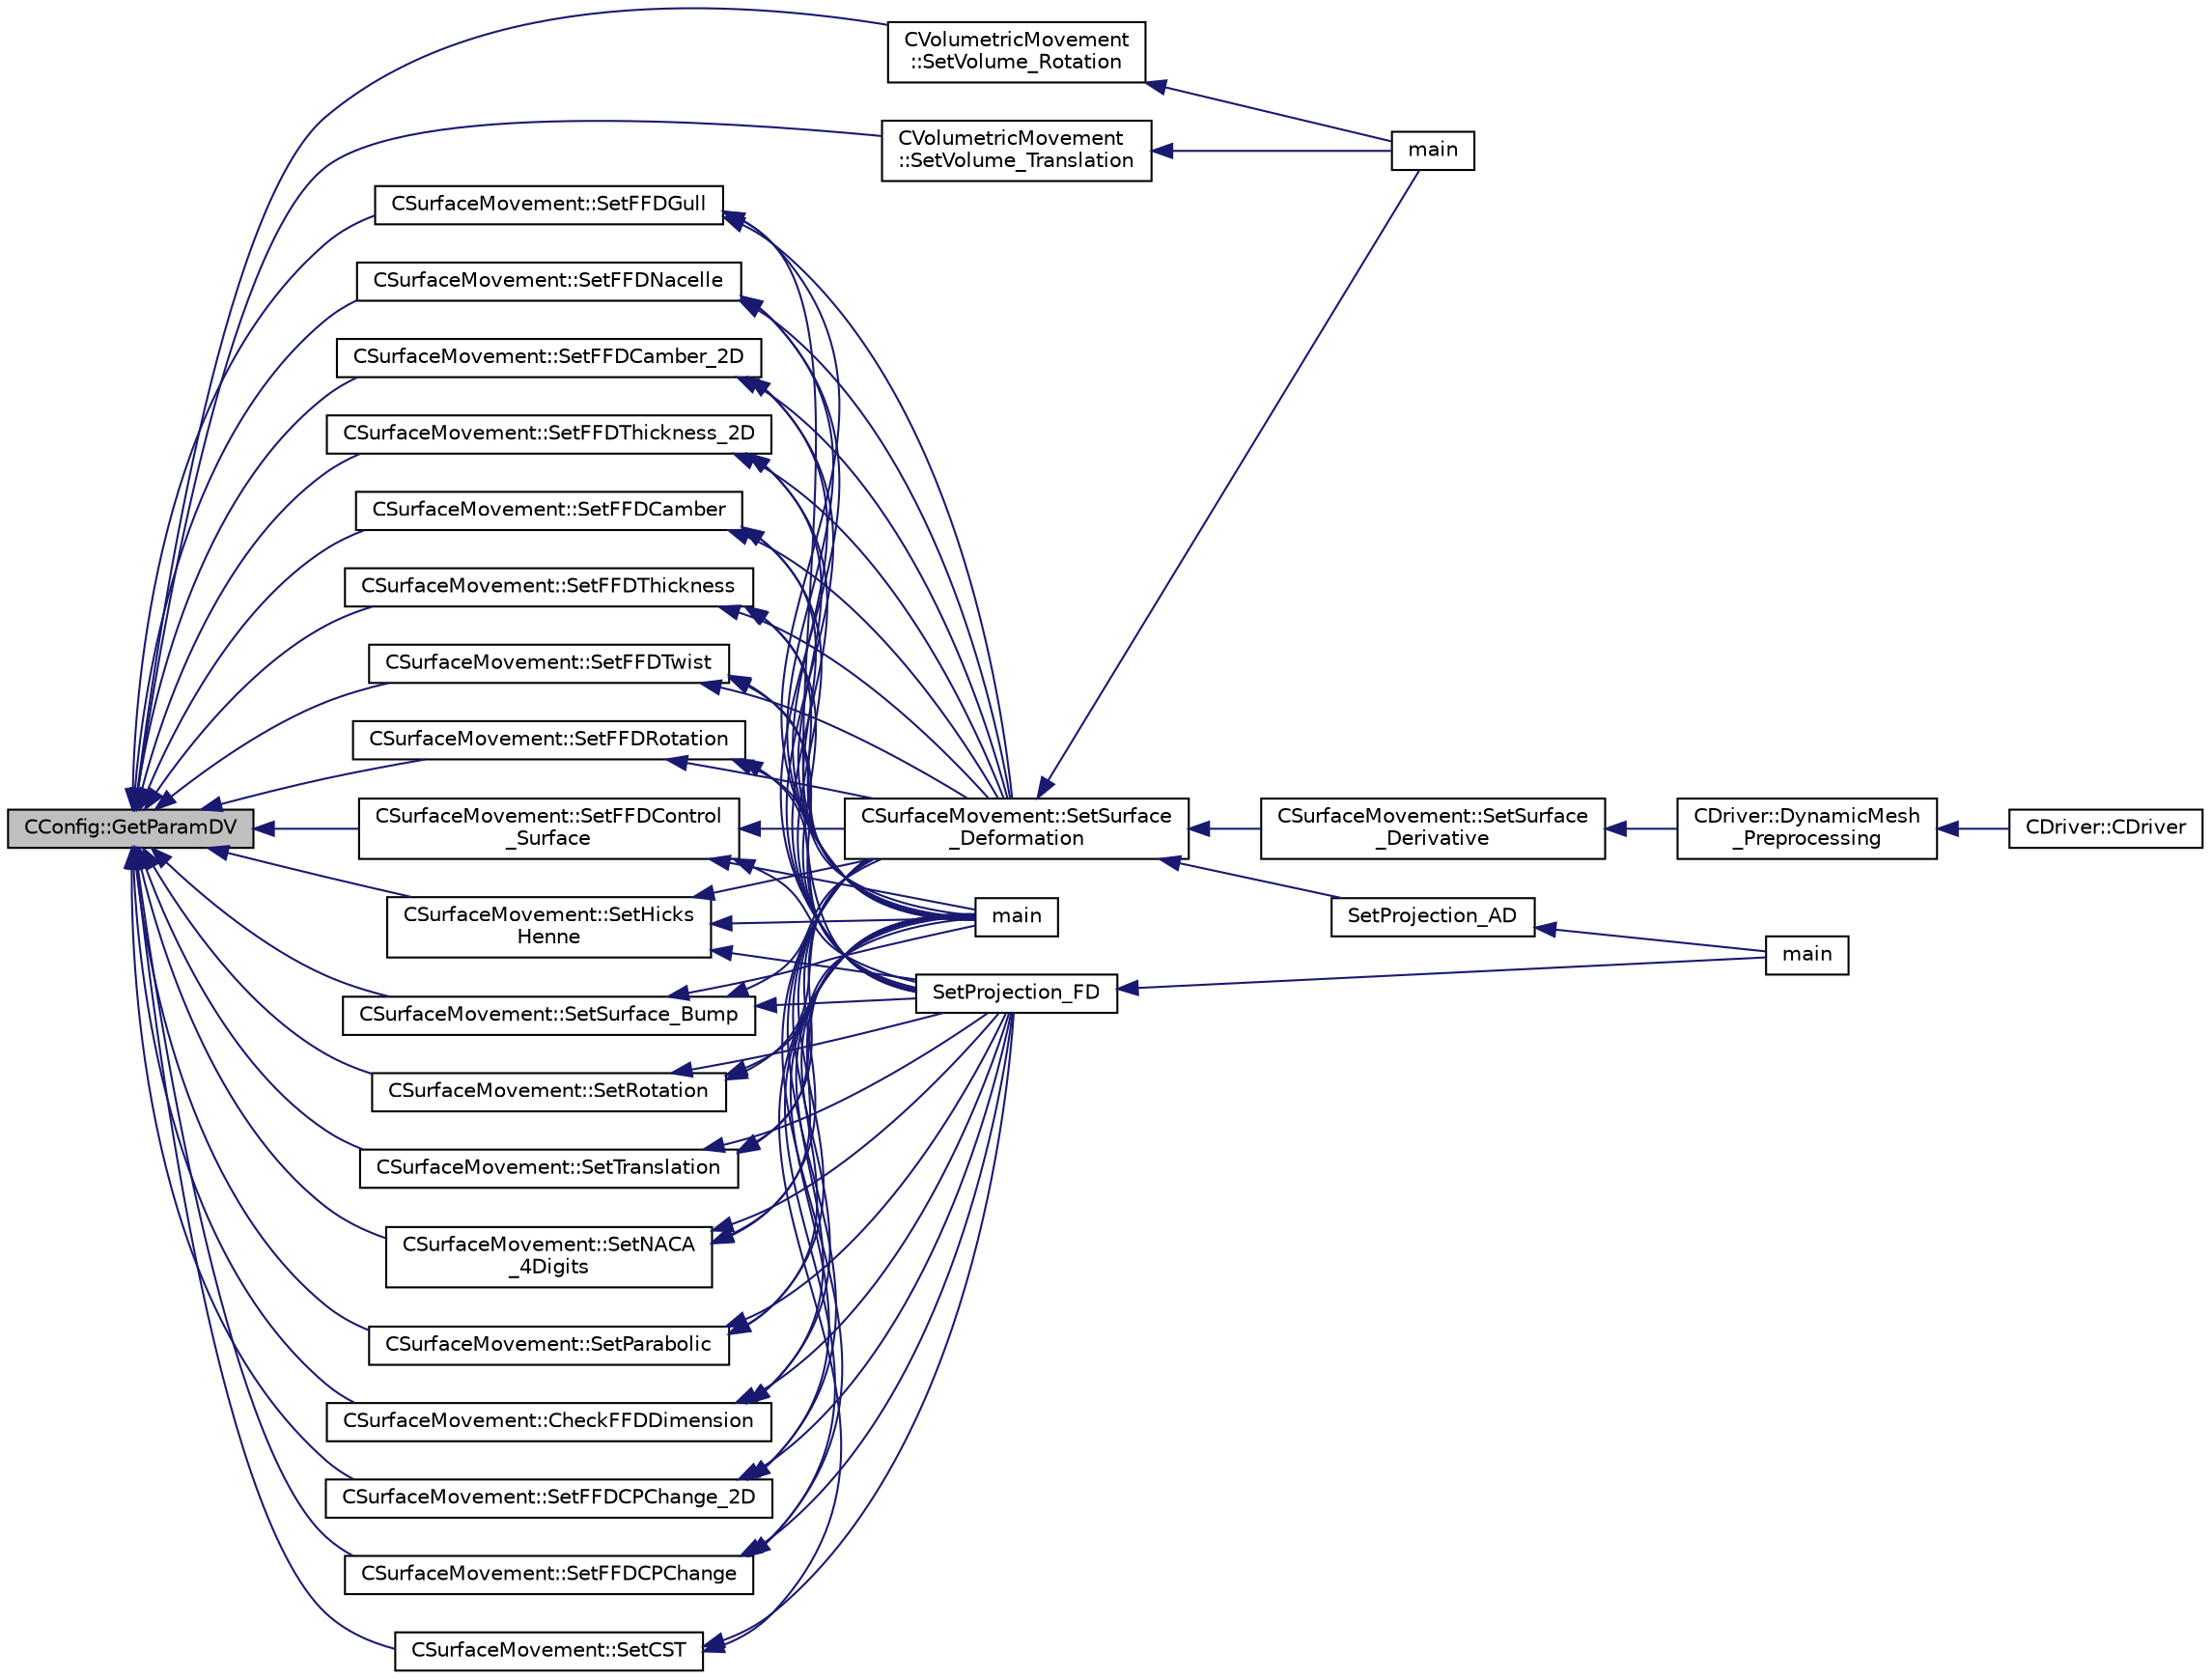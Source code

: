 digraph "CConfig::GetParamDV"
{
  edge [fontname="Helvetica",fontsize="10",labelfontname="Helvetica",labelfontsize="10"];
  node [fontname="Helvetica",fontsize="10",shape=record];
  rankdir="LR";
  Node10068 [label="CConfig::GetParamDV",height=0.2,width=0.4,color="black", fillcolor="grey75", style="filled", fontcolor="black"];
  Node10068 -> Node10069 [dir="back",color="midnightblue",fontsize="10",style="solid",fontname="Helvetica"];
  Node10069 [label="CVolumetricMovement\l::SetVolume_Translation",height=0.2,width=0.4,color="black", fillcolor="white", style="filled",URL="$class_c_volumetric_movement.html#adfd39194cc7ec87ba5d2bf96e67a4a95",tooltip="Translate the volume grid by a specified displacement vector. "];
  Node10069 -> Node10070 [dir="back",color="midnightblue",fontsize="10",style="solid",fontname="Helvetica"];
  Node10070 [label="main",height=0.2,width=0.4,color="black", fillcolor="white", style="filled",URL="$_s_u2___d_e_f_8cpp.html#a0ddf1224851353fc92bfbff6f499fa97"];
  Node10068 -> Node10071 [dir="back",color="midnightblue",fontsize="10",style="solid",fontname="Helvetica"];
  Node10071 [label="CVolumetricMovement\l::SetVolume_Rotation",height=0.2,width=0.4,color="black", fillcolor="white", style="filled",URL="$class_c_volumetric_movement.html#af04d0ba7919aa8bddb656347b34bba67",tooltip="Rotate the volume grid around a specified axis and angle. "];
  Node10071 -> Node10070 [dir="back",color="midnightblue",fontsize="10",style="solid",fontname="Helvetica"];
  Node10068 -> Node10072 [dir="back",color="midnightblue",fontsize="10",style="solid",fontname="Helvetica"];
  Node10072 [label="CSurfaceMovement::CheckFFDDimension",height=0.2,width=0.4,color="black", fillcolor="white", style="filled",URL="$class_c_surface_movement.html#ac96d720da758ca2e213d8198ba738525",tooltip="Check the intersections of the FFD with the surface. "];
  Node10072 -> Node10073 [dir="back",color="midnightblue",fontsize="10",style="solid",fontname="Helvetica"];
  Node10073 [label="CSurfaceMovement::SetSurface\l_Deformation",height=0.2,width=0.4,color="black", fillcolor="white", style="filled",URL="$class_c_surface_movement.html#a23bec9fbe1bcd7f6117100de93381ac3",tooltip="Set the surface/boundary deformation. "];
  Node10073 -> Node10074 [dir="back",color="midnightblue",fontsize="10",style="solid",fontname="Helvetica"];
  Node10074 [label="CSurfaceMovement::SetSurface\l_Derivative",height=0.2,width=0.4,color="black", fillcolor="white", style="filled",URL="$class_c_surface_movement.html#af6aac73d04565bf6e9b81305b66e97e7",tooltip="Set derivatives of the surface/boundary deformation. "];
  Node10074 -> Node10075 [dir="back",color="midnightblue",fontsize="10",style="solid",fontname="Helvetica"];
  Node10075 [label="CDriver::DynamicMesh\l_Preprocessing",height=0.2,width=0.4,color="black", fillcolor="white", style="filled",URL="$class_c_driver.html#af585d91d9c08dbddcc2b3e67dd5f5af9",tooltip="GridMovement_Preprocessing. "];
  Node10075 -> Node10076 [dir="back",color="midnightblue",fontsize="10",style="solid",fontname="Helvetica"];
  Node10076 [label="CDriver::CDriver",height=0.2,width=0.4,color="black", fillcolor="white", style="filled",URL="$class_c_driver.html#a3fca4a013a6efa9bbb38fe78a86b5f3d",tooltip="Constructor of the class. "];
  Node10073 -> Node10070 [dir="back",color="midnightblue",fontsize="10",style="solid",fontname="Helvetica"];
  Node10073 -> Node10077 [dir="back",color="midnightblue",fontsize="10",style="solid",fontname="Helvetica"];
  Node10077 [label="SetProjection_AD",height=0.2,width=0.4,color="black", fillcolor="white", style="filled",URL="$_s_u2___d_o_t_8cpp.html#a3fceed882e8eb3d6796c8e8396af7d87",tooltip="Projection of the surface sensitivity using algorithmic differentiation (AD). "];
  Node10077 -> Node10078 [dir="back",color="midnightblue",fontsize="10",style="solid",fontname="Helvetica"];
  Node10078 [label="main",height=0.2,width=0.4,color="black", fillcolor="white", style="filled",URL="$_s_u2___d_o_t_8cpp.html#a0ddf1224851353fc92bfbff6f499fa97"];
  Node10072 -> Node10079 [dir="back",color="midnightblue",fontsize="10",style="solid",fontname="Helvetica"];
  Node10079 [label="SetProjection_FD",height=0.2,width=0.4,color="black", fillcolor="white", style="filled",URL="$_s_u2___d_o_t_8cpp.html#a5c5163a755085e03f1dfa23aeb7e21f2",tooltip="Projection of the surface sensitivity using finite differences (FD). "];
  Node10079 -> Node10078 [dir="back",color="midnightblue",fontsize="10",style="solid",fontname="Helvetica"];
  Node10072 -> Node10080 [dir="back",color="midnightblue",fontsize="10",style="solid",fontname="Helvetica"];
  Node10080 [label="main",height=0.2,width=0.4,color="black", fillcolor="white", style="filled",URL="$_s_u2___g_e_o_8cpp.html#a0ddf1224851353fc92bfbff6f499fa97"];
  Node10068 -> Node10081 [dir="back",color="midnightblue",fontsize="10",style="solid",fontname="Helvetica"];
  Node10081 [label="CSurfaceMovement::SetFFDCPChange_2D",height=0.2,width=0.4,color="black", fillcolor="white", style="filled",URL="$class_c_surface_movement.html#a249f6f5bc798ae5a44813c17889a7cf3",tooltip="Set the deformation of the Free From box using the control point position. "];
  Node10081 -> Node10073 [dir="back",color="midnightblue",fontsize="10",style="solid",fontname="Helvetica"];
  Node10081 -> Node10079 [dir="back",color="midnightblue",fontsize="10",style="solid",fontname="Helvetica"];
  Node10081 -> Node10080 [dir="back",color="midnightblue",fontsize="10",style="solid",fontname="Helvetica"];
  Node10068 -> Node10082 [dir="back",color="midnightblue",fontsize="10",style="solid",fontname="Helvetica"];
  Node10082 [label="CSurfaceMovement::SetFFDCPChange",height=0.2,width=0.4,color="black", fillcolor="white", style="filled",URL="$class_c_surface_movement.html#a47b2f6a71549045c407701f41b7aeafa",tooltip="Set the deformation of the Free From box using the control point position. "];
  Node10082 -> Node10073 [dir="back",color="midnightblue",fontsize="10",style="solid",fontname="Helvetica"];
  Node10082 -> Node10079 [dir="back",color="midnightblue",fontsize="10",style="solid",fontname="Helvetica"];
  Node10082 -> Node10080 [dir="back",color="midnightblue",fontsize="10",style="solid",fontname="Helvetica"];
  Node10068 -> Node10083 [dir="back",color="midnightblue",fontsize="10",style="solid",fontname="Helvetica"];
  Node10083 [label="CSurfaceMovement::SetFFDGull",height=0.2,width=0.4,color="black", fillcolor="white", style="filled",URL="$class_c_surface_movement.html#ac4c7271d2bc3c69ef851b46d68c03aa0",tooltip="Set the deformation of the Free From box using the control point position. "];
  Node10083 -> Node10073 [dir="back",color="midnightblue",fontsize="10",style="solid",fontname="Helvetica"];
  Node10083 -> Node10079 [dir="back",color="midnightblue",fontsize="10",style="solid",fontname="Helvetica"];
  Node10083 -> Node10080 [dir="back",color="midnightblue",fontsize="10",style="solid",fontname="Helvetica"];
  Node10068 -> Node10084 [dir="back",color="midnightblue",fontsize="10",style="solid",fontname="Helvetica"];
  Node10084 [label="CSurfaceMovement::SetFFDNacelle",height=0.2,width=0.4,color="black", fillcolor="white", style="filled",URL="$class_c_surface_movement.html#a49f61bf9b09c99f4ad40e9aef8317b2b",tooltip="Set the deformation of the Free From box using the control point position. "];
  Node10084 -> Node10073 [dir="back",color="midnightblue",fontsize="10",style="solid",fontname="Helvetica"];
  Node10084 -> Node10079 [dir="back",color="midnightblue",fontsize="10",style="solid",fontname="Helvetica"];
  Node10084 -> Node10080 [dir="back",color="midnightblue",fontsize="10",style="solid",fontname="Helvetica"];
  Node10068 -> Node10085 [dir="back",color="midnightblue",fontsize="10",style="solid",fontname="Helvetica"];
  Node10085 [label="CSurfaceMovement::SetFFDCamber_2D",height=0.2,width=0.4,color="black", fillcolor="white", style="filled",URL="$class_c_surface_movement.html#a7817fc323e02565979fc89748dd99325",tooltip="Set a camber deformation of the Free From box using the control point position. "];
  Node10085 -> Node10073 [dir="back",color="midnightblue",fontsize="10",style="solid",fontname="Helvetica"];
  Node10085 -> Node10079 [dir="back",color="midnightblue",fontsize="10",style="solid",fontname="Helvetica"];
  Node10085 -> Node10080 [dir="back",color="midnightblue",fontsize="10",style="solid",fontname="Helvetica"];
  Node10068 -> Node10086 [dir="back",color="midnightblue",fontsize="10",style="solid",fontname="Helvetica"];
  Node10086 [label="CSurfaceMovement::SetFFDThickness_2D",height=0.2,width=0.4,color="black", fillcolor="white", style="filled",URL="$class_c_surface_movement.html#af08f939b15744f89162da83aaf12fbda",tooltip="Set a thickness deformation of the Free From box using the control point position. "];
  Node10086 -> Node10073 [dir="back",color="midnightblue",fontsize="10",style="solid",fontname="Helvetica"];
  Node10086 -> Node10079 [dir="back",color="midnightblue",fontsize="10",style="solid",fontname="Helvetica"];
  Node10086 -> Node10080 [dir="back",color="midnightblue",fontsize="10",style="solid",fontname="Helvetica"];
  Node10068 -> Node10087 [dir="back",color="midnightblue",fontsize="10",style="solid",fontname="Helvetica"];
  Node10087 [label="CSurfaceMovement::SetFFDCamber",height=0.2,width=0.4,color="black", fillcolor="white", style="filled",URL="$class_c_surface_movement.html#aaec2987af8a09d9f12e64bf532f56e72",tooltip="Set a camber deformation of the Free From box using the control point position. "];
  Node10087 -> Node10073 [dir="back",color="midnightblue",fontsize="10",style="solid",fontname="Helvetica"];
  Node10087 -> Node10079 [dir="back",color="midnightblue",fontsize="10",style="solid",fontname="Helvetica"];
  Node10087 -> Node10080 [dir="back",color="midnightblue",fontsize="10",style="solid",fontname="Helvetica"];
  Node10068 -> Node10088 [dir="back",color="midnightblue",fontsize="10",style="solid",fontname="Helvetica"];
  Node10088 [label="CSurfaceMovement::SetFFDThickness",height=0.2,width=0.4,color="black", fillcolor="white", style="filled",URL="$class_c_surface_movement.html#a2dd1343c6d38e20966f1f1f58bf4f092",tooltip="Set a thickness deformation of the Free From box using the control point position. "];
  Node10088 -> Node10073 [dir="back",color="midnightblue",fontsize="10",style="solid",fontname="Helvetica"];
  Node10088 -> Node10079 [dir="back",color="midnightblue",fontsize="10",style="solid",fontname="Helvetica"];
  Node10088 -> Node10080 [dir="back",color="midnightblue",fontsize="10",style="solid",fontname="Helvetica"];
  Node10068 -> Node10089 [dir="back",color="midnightblue",fontsize="10",style="solid",fontname="Helvetica"];
  Node10089 [label="CSurfaceMovement::SetFFDTwist",height=0.2,width=0.4,color="black", fillcolor="white", style="filled",URL="$class_c_surface_movement.html#a7c8565cafb57777cebd128cb0b610c7e",tooltip="Set a twist angle deformation of the Free From box using the control point position. "];
  Node10089 -> Node10073 [dir="back",color="midnightblue",fontsize="10",style="solid",fontname="Helvetica"];
  Node10089 -> Node10079 [dir="back",color="midnightblue",fontsize="10",style="solid",fontname="Helvetica"];
  Node10089 -> Node10080 [dir="back",color="midnightblue",fontsize="10",style="solid",fontname="Helvetica"];
  Node10068 -> Node10090 [dir="back",color="midnightblue",fontsize="10",style="solid",fontname="Helvetica"];
  Node10090 [label="CSurfaceMovement::SetFFDRotation",height=0.2,width=0.4,color="black", fillcolor="white", style="filled",URL="$class_c_surface_movement.html#a9a5c4081f7d287d3a124694f54417d56",tooltip="Set a rotation angle deformation of the Free From box using the control point position. "];
  Node10090 -> Node10073 [dir="back",color="midnightblue",fontsize="10",style="solid",fontname="Helvetica"];
  Node10090 -> Node10079 [dir="back",color="midnightblue",fontsize="10",style="solid",fontname="Helvetica"];
  Node10090 -> Node10080 [dir="back",color="midnightblue",fontsize="10",style="solid",fontname="Helvetica"];
  Node10068 -> Node10091 [dir="back",color="midnightblue",fontsize="10",style="solid",fontname="Helvetica"];
  Node10091 [label="CSurfaceMovement::SetFFDControl\l_Surface",height=0.2,width=0.4,color="black", fillcolor="white", style="filled",URL="$class_c_surface_movement.html#adf31355644f1aa3fba36ccc743ea5f8d",tooltip="Set a rotation angle deformation in a control surface of the Free From box using the control point po..."];
  Node10091 -> Node10073 [dir="back",color="midnightblue",fontsize="10",style="solid",fontname="Helvetica"];
  Node10091 -> Node10079 [dir="back",color="midnightblue",fontsize="10",style="solid",fontname="Helvetica"];
  Node10091 -> Node10080 [dir="back",color="midnightblue",fontsize="10",style="solid",fontname="Helvetica"];
  Node10068 -> Node10092 [dir="back",color="midnightblue",fontsize="10",style="solid",fontname="Helvetica"];
  Node10092 [label="CSurfaceMovement::SetHicks\lHenne",height=0.2,width=0.4,color="black", fillcolor="white", style="filled",URL="$class_c_surface_movement.html#a119e4756830fac758284342ea5027527",tooltip="Set a Hicks-Henne deformation bump functions on an airfoil. "];
  Node10092 -> Node10073 [dir="back",color="midnightblue",fontsize="10",style="solid",fontname="Helvetica"];
  Node10092 -> Node10079 [dir="back",color="midnightblue",fontsize="10",style="solid",fontname="Helvetica"];
  Node10092 -> Node10080 [dir="back",color="midnightblue",fontsize="10",style="solid",fontname="Helvetica"];
  Node10068 -> Node10093 [dir="back",color="midnightblue",fontsize="10",style="solid",fontname="Helvetica"];
  Node10093 [label="CSurfaceMovement::SetSurface_Bump",height=0.2,width=0.4,color="black", fillcolor="white", style="filled",URL="$class_c_surface_movement.html#a38b1942d189627dfe5e6e22b7dfd99d6",tooltip="Set a Hicks-Henne deformation bump functions on an airfoil. "];
  Node10093 -> Node10073 [dir="back",color="midnightblue",fontsize="10",style="solid",fontname="Helvetica"];
  Node10093 -> Node10079 [dir="back",color="midnightblue",fontsize="10",style="solid",fontname="Helvetica"];
  Node10093 -> Node10080 [dir="back",color="midnightblue",fontsize="10",style="solid",fontname="Helvetica"];
  Node10068 -> Node10094 [dir="back",color="midnightblue",fontsize="10",style="solid",fontname="Helvetica"];
  Node10094 [label="CSurfaceMovement::SetCST",height=0.2,width=0.4,color="black", fillcolor="white", style="filled",URL="$class_c_surface_movement.html#a10a599f558d2d847be1c638be43acd63",tooltip="Set a deformation based on a change in the Kulfan parameters for an airfoil. "];
  Node10094 -> Node10079 [dir="back",color="midnightblue",fontsize="10",style="solid",fontname="Helvetica"];
  Node10094 -> Node10080 [dir="back",color="midnightblue",fontsize="10",style="solid",fontname="Helvetica"];
  Node10068 -> Node10095 [dir="back",color="midnightblue",fontsize="10",style="solid",fontname="Helvetica"];
  Node10095 [label="CSurfaceMovement::SetRotation",height=0.2,width=0.4,color="black", fillcolor="white", style="filled",URL="$class_c_surface_movement.html#aad83c7c30fe401024791c377713fac33",tooltip="Set a rotation for surface movement. "];
  Node10095 -> Node10073 [dir="back",color="midnightblue",fontsize="10",style="solid",fontname="Helvetica"];
  Node10095 -> Node10079 [dir="back",color="midnightblue",fontsize="10",style="solid",fontname="Helvetica"];
  Node10095 -> Node10080 [dir="back",color="midnightblue",fontsize="10",style="solid",fontname="Helvetica"];
  Node10068 -> Node10096 [dir="back",color="midnightblue",fontsize="10",style="solid",fontname="Helvetica"];
  Node10096 [label="CSurfaceMovement::SetTranslation",height=0.2,width=0.4,color="black", fillcolor="white", style="filled",URL="$class_c_surface_movement.html#a4f393ac34f3114df5e673f45e3dd01ee",tooltip="Set a displacement for surface movement. "];
  Node10096 -> Node10073 [dir="back",color="midnightblue",fontsize="10",style="solid",fontname="Helvetica"];
  Node10096 -> Node10079 [dir="back",color="midnightblue",fontsize="10",style="solid",fontname="Helvetica"];
  Node10096 -> Node10080 [dir="back",color="midnightblue",fontsize="10",style="solid",fontname="Helvetica"];
  Node10068 -> Node10097 [dir="back",color="midnightblue",fontsize="10",style="solid",fontname="Helvetica"];
  Node10097 [label="CSurfaceMovement::SetNACA\l_4Digits",height=0.2,width=0.4,color="black", fillcolor="white", style="filled",URL="$class_c_surface_movement.html#a4314f756ad57cd05374da8a0584265ef",tooltip="Set a NACA 4 digits airfoil family for airfoil deformation. "];
  Node10097 -> Node10073 [dir="back",color="midnightblue",fontsize="10",style="solid",fontname="Helvetica"];
  Node10097 -> Node10079 [dir="back",color="midnightblue",fontsize="10",style="solid",fontname="Helvetica"];
  Node10097 -> Node10080 [dir="back",color="midnightblue",fontsize="10",style="solid",fontname="Helvetica"];
  Node10068 -> Node10098 [dir="back",color="midnightblue",fontsize="10",style="solid",fontname="Helvetica"];
  Node10098 [label="CSurfaceMovement::SetParabolic",height=0.2,width=0.4,color="black", fillcolor="white", style="filled",URL="$class_c_surface_movement.html#a497bd9c53b26c086961679d9632a30c0",tooltip="Set a parabolic family for airfoil deformation. "];
  Node10098 -> Node10073 [dir="back",color="midnightblue",fontsize="10",style="solid",fontname="Helvetica"];
  Node10098 -> Node10079 [dir="back",color="midnightblue",fontsize="10",style="solid",fontname="Helvetica"];
  Node10098 -> Node10080 [dir="back",color="midnightblue",fontsize="10",style="solid",fontname="Helvetica"];
}
